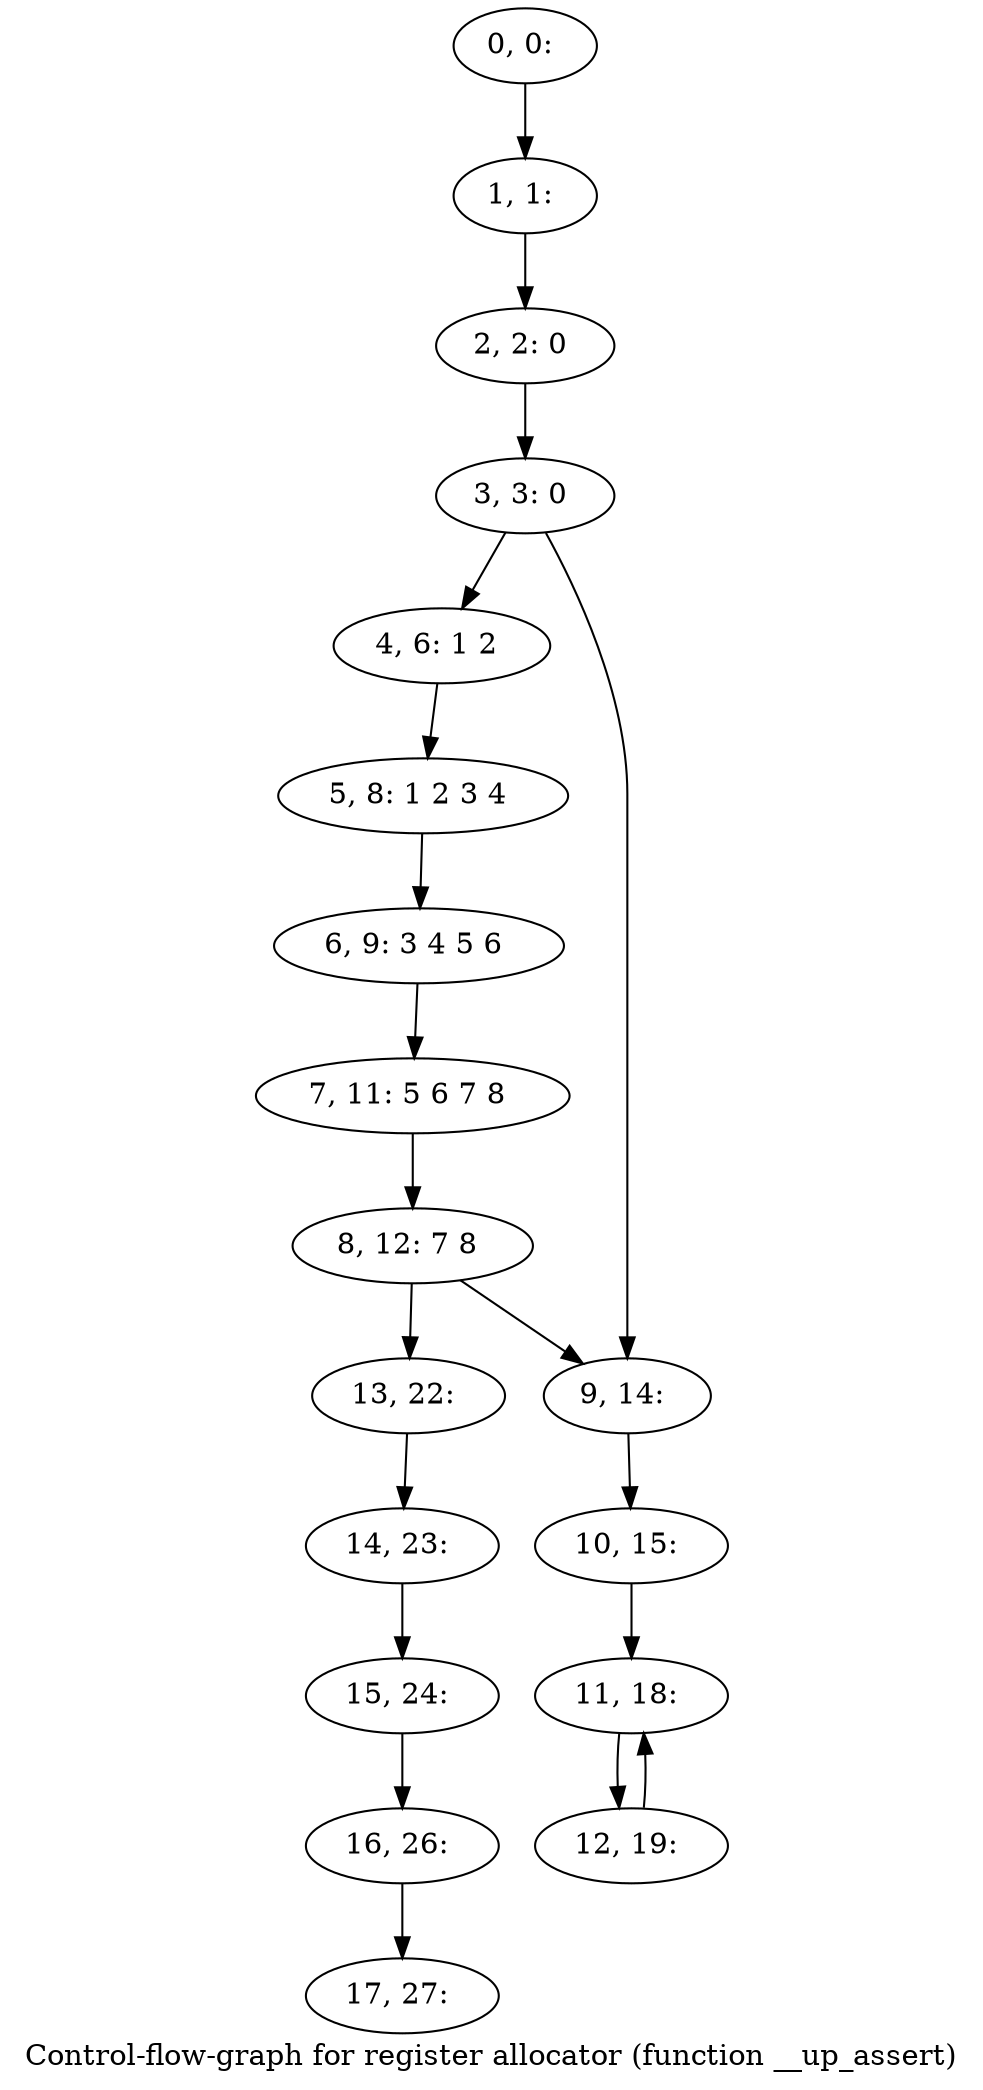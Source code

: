 digraph G {
graph [label="Control-flow-graph for register allocator (function __up_assert)"]
0[label="0, 0: "];
1[label="1, 1: "];
2[label="2, 2: 0 "];
3[label="3, 3: 0 "];
4[label="4, 6: 1 2 "];
5[label="5, 8: 1 2 3 4 "];
6[label="6, 9: 3 4 5 6 "];
7[label="7, 11: 5 6 7 8 "];
8[label="8, 12: 7 8 "];
9[label="9, 14: "];
10[label="10, 15: "];
11[label="11, 18: "];
12[label="12, 19: "];
13[label="13, 22: "];
14[label="14, 23: "];
15[label="15, 24: "];
16[label="16, 26: "];
17[label="17, 27: "];
0->1 ;
1->2 ;
2->3 ;
3->4 ;
3->9 ;
4->5 ;
5->6 ;
6->7 ;
7->8 ;
8->9 ;
8->13 ;
9->10 ;
10->11 ;
11->12 ;
12->11 ;
13->14 ;
14->15 ;
15->16 ;
16->17 ;
}
